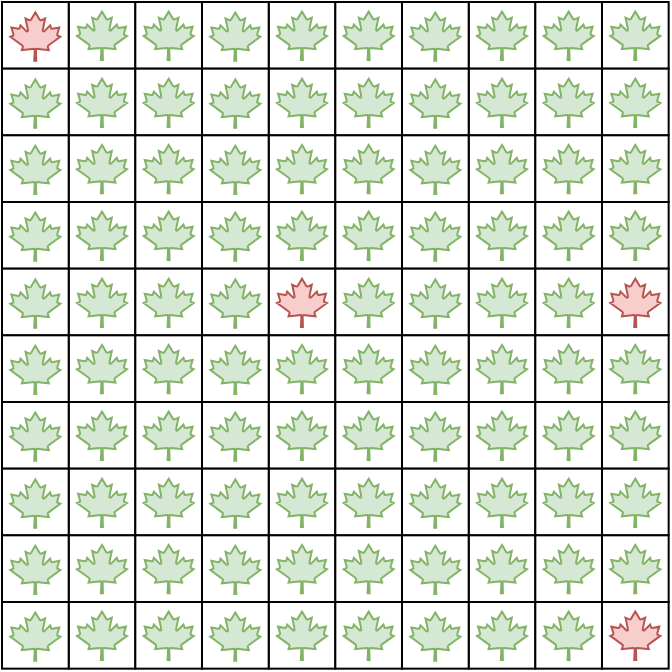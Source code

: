 <mxfile version="20.3.0" type="device"><diagram id="DVwVEZrvMw7yiLihRrlf" name="Page-1"><mxGraphModel dx="1038" dy="641" grid="1" gridSize="10" guides="1" tooltips="1" connect="1" arrows="1" fold="1" page="1" pageScale="1" pageWidth="827" pageHeight="1169" math="0" shadow="0"><root><mxCell id="0"/><mxCell id="1" parent="0"/><mxCell id="dSlPVsA8lZX2Q1ULua-c-100" value="" style="group" parent="1" vertex="1" connectable="0"><mxGeometry x="260" y="160" width="100" height="100" as="geometry"/></mxCell><mxCell id="dSlPVsA8lZX2Q1ULua-c-101" value="" style="whiteSpace=wrap;html=1;aspect=fixed;" parent="dSlPVsA8lZX2Q1ULua-c-100" vertex="1"><mxGeometry x="33.333" width="33.333" height="33.333" as="geometry"/></mxCell><mxCell id="dSlPVsA8lZX2Q1ULua-c-102" value="" style="whiteSpace=wrap;html=1;aspect=fixed;" parent="dSlPVsA8lZX2Q1ULua-c-100" vertex="1"><mxGeometry width="33.333" height="33.333" as="geometry"/></mxCell><mxCell id="dSlPVsA8lZX2Q1ULua-c-103" value="" style="whiteSpace=wrap;html=1;aspect=fixed;" parent="dSlPVsA8lZX2Q1ULua-c-100" vertex="1"><mxGeometry x="66.667" width="33.333" height="33.333" as="geometry"/></mxCell><mxCell id="dSlPVsA8lZX2Q1ULua-c-104" value="" style="whiteSpace=wrap;html=1;aspect=fixed;" parent="dSlPVsA8lZX2Q1ULua-c-100" vertex="1"><mxGeometry x="33.333" y="33.333" width="33.333" height="33.333" as="geometry"/></mxCell><mxCell id="dSlPVsA8lZX2Q1ULua-c-105" value="" style="whiteSpace=wrap;html=1;aspect=fixed;" parent="dSlPVsA8lZX2Q1ULua-c-100" vertex="1"><mxGeometry y="33.333" width="33.333" height="33.333" as="geometry"/></mxCell><mxCell id="dSlPVsA8lZX2Q1ULua-c-106" value="" style="whiteSpace=wrap;html=1;aspect=fixed;" parent="dSlPVsA8lZX2Q1ULua-c-100" vertex="1"><mxGeometry x="66.667" y="33.333" width="33.333" height="33.333" as="geometry"/></mxCell><mxCell id="dSlPVsA8lZX2Q1ULua-c-107" value="" style="whiteSpace=wrap;html=1;aspect=fixed;" parent="dSlPVsA8lZX2Q1ULua-c-100" vertex="1"><mxGeometry x="33.333" y="66.667" width="33.333" height="33.333" as="geometry"/></mxCell><mxCell id="dSlPVsA8lZX2Q1ULua-c-108" value="" style="whiteSpace=wrap;html=1;aspect=fixed;" parent="dSlPVsA8lZX2Q1ULua-c-100" vertex="1"><mxGeometry y="66.667" width="33.333" height="33.333" as="geometry"/></mxCell><mxCell id="dSlPVsA8lZX2Q1ULua-c-109" value="" style="whiteSpace=wrap;html=1;aspect=fixed;" parent="dSlPVsA8lZX2Q1ULua-c-100" vertex="1"><mxGeometry x="66.667" y="66.667" width="33.333" height="33.333" as="geometry"/></mxCell><mxCell id="dSlPVsA8lZX2Q1ULua-c-110" value="" style="shape=mxgraph.signs.nature.maple_leaf;html=1;pointerEvents=1;fillColor=#d5e8d4;strokeColor=#82b366;verticalLabelPosition=bottom;verticalAlign=top;align=center;sketch=0;" parent="dSlPVsA8lZX2Q1ULua-c-100" vertex="1"><mxGeometry x="70.833" y="38.333" width="25" height="24.167" as="geometry"/></mxCell><mxCell id="dSlPVsA8lZX2Q1ULua-c-111" value="" style="shape=mxgraph.signs.nature.maple_leaf;html=1;pointerEvents=1;fillColor=#d5e8d4;strokeColor=#82b366;verticalLabelPosition=bottom;verticalAlign=top;align=center;sketch=0;" parent="dSlPVsA8lZX2Q1ULua-c-100" vertex="1"><mxGeometry x="4.167" y="38.75" width="25" height="24.167" as="geometry"/></mxCell><mxCell id="dSlPVsA8lZX2Q1ULua-c-112" value="" style="shape=mxgraph.signs.nature.maple_leaf;html=1;pointerEvents=1;fillColor=#d5e8d4;strokeColor=#82b366;verticalLabelPosition=bottom;verticalAlign=top;align=center;sketch=0;" parent="dSlPVsA8lZX2Q1ULua-c-100" vertex="1"><mxGeometry x="37.5" y="38.333" width="25" height="24.167" as="geometry"/></mxCell><mxCell id="dSlPVsA8lZX2Q1ULua-c-113" value="" style="shape=mxgraph.signs.nature.maple_leaf;html=1;pointerEvents=1;fillColor=#d5e8d4;strokeColor=#82b366;verticalLabelPosition=bottom;verticalAlign=top;align=center;sketch=0;" parent="dSlPVsA8lZX2Q1ULua-c-100" vertex="1"><mxGeometry x="70.833" y="4.792" width="25" height="24.167" as="geometry"/></mxCell><mxCell id="dSlPVsA8lZX2Q1ULua-c-114" value="" style="shape=mxgraph.signs.nature.maple_leaf;html=1;pointerEvents=1;fillColor=#d5e8d4;strokeColor=#82b366;verticalLabelPosition=bottom;verticalAlign=top;align=center;sketch=0;" parent="dSlPVsA8lZX2Q1ULua-c-100" vertex="1"><mxGeometry x="4.167" y="5.208" width="25" height="24.167" as="geometry"/></mxCell><mxCell id="dSlPVsA8lZX2Q1ULua-c-115" value="" style="shape=mxgraph.signs.nature.maple_leaf;html=1;pointerEvents=1;fillColor=#d5e8d4;strokeColor=#82b366;verticalLabelPosition=bottom;verticalAlign=top;align=center;sketch=0;" parent="dSlPVsA8lZX2Q1ULua-c-100" vertex="1"><mxGeometry x="37.5" y="4.792" width="25" height="24.167" as="geometry"/></mxCell><mxCell id="dSlPVsA8lZX2Q1ULua-c-116" value="" style="shape=mxgraph.signs.nature.maple_leaf;html=1;pointerEvents=1;fillColor=#d5e8d4;strokeColor=#82b366;verticalLabelPosition=bottom;verticalAlign=top;align=center;sketch=0;" parent="dSlPVsA8lZX2Q1ULua-c-100" vertex="1"><mxGeometry x="70.833" y="71.458" width="25" height="24.167" as="geometry"/></mxCell><mxCell id="dSlPVsA8lZX2Q1ULua-c-117" value="" style="shape=mxgraph.signs.nature.maple_leaf;html=1;pointerEvents=1;fillColor=#d5e8d4;strokeColor=#82b366;verticalLabelPosition=bottom;verticalAlign=top;align=center;sketch=0;" parent="dSlPVsA8lZX2Q1ULua-c-100" vertex="1"><mxGeometry x="4.167" y="71.875" width="25" height="24.167" as="geometry"/></mxCell><mxCell id="dSlPVsA8lZX2Q1ULua-c-118" value="" style="shape=mxgraph.signs.nature.maple_leaf;html=1;pointerEvents=1;fillColor=#d5e8d4;strokeColor=#82b366;verticalLabelPosition=bottom;verticalAlign=top;align=center;sketch=0;" parent="dSlPVsA8lZX2Q1ULua-c-100" vertex="1"><mxGeometry x="37.5" y="71.458" width="25" height="24.167" as="geometry"/></mxCell><mxCell id="dSlPVsA8lZX2Q1ULua-c-120" value="" style="whiteSpace=wrap;html=1;aspect=fixed;" parent="1" vertex="1"><mxGeometry x="393.333" y="160" width="33.333" height="33.333" as="geometry"/></mxCell><mxCell id="dSlPVsA8lZX2Q1ULua-c-121" value="" style="whiteSpace=wrap;html=1;aspect=fixed;" parent="1" vertex="1"><mxGeometry x="360" y="160" width="33.333" height="33.333" as="geometry"/></mxCell><mxCell id="dSlPVsA8lZX2Q1ULua-c-122" value="" style="whiteSpace=wrap;html=1;aspect=fixed;" parent="1" vertex="1"><mxGeometry x="426.667" y="160" width="33.333" height="33.333" as="geometry"/></mxCell><mxCell id="dSlPVsA8lZX2Q1ULua-c-123" value="" style="whiteSpace=wrap;html=1;aspect=fixed;" parent="1" vertex="1"><mxGeometry x="393.333" y="193.333" width="33.333" height="33.333" as="geometry"/></mxCell><mxCell id="dSlPVsA8lZX2Q1ULua-c-124" value="" style="whiteSpace=wrap;html=1;aspect=fixed;" parent="1" vertex="1"><mxGeometry x="360" y="193.333" width="33.333" height="33.333" as="geometry"/></mxCell><mxCell id="dSlPVsA8lZX2Q1ULua-c-125" value="" style="whiteSpace=wrap;html=1;aspect=fixed;" parent="1" vertex="1"><mxGeometry x="426.667" y="193.333" width="33.333" height="33.333" as="geometry"/></mxCell><mxCell id="dSlPVsA8lZX2Q1ULua-c-126" value="" style="whiteSpace=wrap;html=1;aspect=fixed;" parent="1" vertex="1"><mxGeometry x="393.333" y="226.667" width="33.333" height="33.333" as="geometry"/></mxCell><mxCell id="dSlPVsA8lZX2Q1ULua-c-127" value="" style="whiteSpace=wrap;html=1;aspect=fixed;" parent="1" vertex="1"><mxGeometry x="360" y="226.667" width="33.333" height="33.333" as="geometry"/></mxCell><mxCell id="dSlPVsA8lZX2Q1ULua-c-128" value="" style="whiteSpace=wrap;html=1;aspect=fixed;" parent="1" vertex="1"><mxGeometry x="426.667" y="226.667" width="33.333" height="33.333" as="geometry"/></mxCell><mxCell id="dSlPVsA8lZX2Q1ULua-c-129" value="" style="shape=mxgraph.signs.nature.maple_leaf;html=1;pointerEvents=1;fillColor=#d5e8d4;strokeColor=#82b366;verticalLabelPosition=bottom;verticalAlign=top;align=center;sketch=0;" parent="1" vertex="1"><mxGeometry x="430.833" y="198.333" width="25" height="24.167" as="geometry"/></mxCell><mxCell id="dSlPVsA8lZX2Q1ULua-c-130" value="" style="shape=mxgraph.signs.nature.maple_leaf;html=1;pointerEvents=1;fillColor=#d5e8d4;strokeColor=#82b366;verticalLabelPosition=bottom;verticalAlign=top;align=center;sketch=0;" parent="1" vertex="1"><mxGeometry x="364.167" y="198.75" width="25" height="24.167" as="geometry"/></mxCell><mxCell id="dSlPVsA8lZX2Q1ULua-c-131" value="" style="shape=mxgraph.signs.nature.maple_leaf;html=1;pointerEvents=1;fillColor=#d5e8d4;strokeColor=#82b366;verticalLabelPosition=bottom;verticalAlign=top;align=center;sketch=0;" parent="1" vertex="1"><mxGeometry x="397.5" y="198.333" width="25" height="24.167" as="geometry"/></mxCell><mxCell id="dSlPVsA8lZX2Q1ULua-c-132" value="" style="shape=mxgraph.signs.nature.maple_leaf;html=1;pointerEvents=1;fillColor=#d5e8d4;strokeColor=#82b366;verticalLabelPosition=bottom;verticalAlign=top;align=center;sketch=0;" parent="1" vertex="1"><mxGeometry x="430.833" y="164.792" width="25" height="24.167" as="geometry"/></mxCell><mxCell id="dSlPVsA8lZX2Q1ULua-c-133" value="" style="shape=mxgraph.signs.nature.maple_leaf;html=1;pointerEvents=1;fillColor=#d5e8d4;strokeColor=#82b366;verticalLabelPosition=bottom;verticalAlign=top;align=center;sketch=0;" parent="1" vertex="1"><mxGeometry x="364.167" y="165.208" width="25" height="24.167" as="geometry"/></mxCell><mxCell id="dSlPVsA8lZX2Q1ULua-c-134" value="" style="shape=mxgraph.signs.nature.maple_leaf;html=1;pointerEvents=1;fillColor=#d5e8d4;strokeColor=#82b366;verticalLabelPosition=bottom;verticalAlign=top;align=center;sketch=0;" parent="1" vertex="1"><mxGeometry x="397.5" y="164.792" width="25" height="24.167" as="geometry"/></mxCell><mxCell id="dSlPVsA8lZX2Q1ULua-c-135" value="" style="shape=mxgraph.signs.nature.maple_leaf;html=1;pointerEvents=1;fillColor=#d5e8d4;strokeColor=#82b366;verticalLabelPosition=bottom;verticalAlign=top;align=center;sketch=0;" parent="1" vertex="1"><mxGeometry x="430.833" y="231.458" width="25" height="24.167" as="geometry"/></mxCell><mxCell id="dSlPVsA8lZX2Q1ULua-c-136" value="" style="shape=mxgraph.signs.nature.maple_leaf;html=1;pointerEvents=1;fillColor=#d5e8d4;strokeColor=#82b366;verticalLabelPosition=bottom;verticalAlign=top;align=center;sketch=0;" parent="1" vertex="1"><mxGeometry x="364.167" y="231.875" width="25" height="24.167" as="geometry"/></mxCell><mxCell id="dSlPVsA8lZX2Q1ULua-c-137" value="" style="shape=mxgraph.signs.nature.maple_leaf;html=1;pointerEvents=1;fillColor=#d5e8d4;strokeColor=#82b366;verticalLabelPosition=bottom;verticalAlign=top;align=center;sketch=0;" parent="1" vertex="1"><mxGeometry x="397.5" y="231.458" width="25" height="24.167" as="geometry"/></mxCell><mxCell id="dSlPVsA8lZX2Q1ULua-c-146" value="" style="group" parent="1" vertex="1" connectable="0"><mxGeometry x="459.997" y="160" width="33.333" height="100" as="geometry"/></mxCell><mxCell id="dSlPVsA8lZX2Q1ULua-c-140" value="" style="whiteSpace=wrap;html=1;aspect=fixed;" parent="dSlPVsA8lZX2Q1ULua-c-146" vertex="1"><mxGeometry width="33.333" height="33.333" as="geometry"/></mxCell><mxCell id="dSlPVsA8lZX2Q1ULua-c-141" value="" style="whiteSpace=wrap;html=1;aspect=fixed;" parent="dSlPVsA8lZX2Q1ULua-c-146" vertex="1"><mxGeometry y="33.333" width="33.333" height="33.333" as="geometry"/></mxCell><mxCell id="dSlPVsA8lZX2Q1ULua-c-142" value="" style="whiteSpace=wrap;html=1;aspect=fixed;" parent="dSlPVsA8lZX2Q1ULua-c-146" vertex="1"><mxGeometry y="66.667" width="33.333" height="33.333" as="geometry"/></mxCell><mxCell id="dSlPVsA8lZX2Q1ULua-c-143" value="" style="shape=mxgraph.signs.nature.maple_leaf;html=1;pointerEvents=1;fillColor=#d5e8d4;strokeColor=#82b366;verticalLabelPosition=bottom;verticalAlign=top;align=center;sketch=0;" parent="dSlPVsA8lZX2Q1ULua-c-146" vertex="1"><mxGeometry x="4.167" y="38.333" width="25" height="24.167" as="geometry"/></mxCell><mxCell id="dSlPVsA8lZX2Q1ULua-c-144" value="" style="shape=mxgraph.signs.nature.maple_leaf;html=1;pointerEvents=1;fillColor=#d5e8d4;strokeColor=#82b366;verticalLabelPosition=bottom;verticalAlign=top;align=center;sketch=0;" parent="dSlPVsA8lZX2Q1ULua-c-146" vertex="1"><mxGeometry x="4.167" y="4.792" width="25" height="24.167" as="geometry"/></mxCell><mxCell id="dSlPVsA8lZX2Q1ULua-c-145" value="" style="shape=mxgraph.signs.nature.maple_leaf;html=1;pointerEvents=1;fillColor=#d5e8d4;strokeColor=#82b366;verticalLabelPosition=bottom;verticalAlign=top;align=center;sketch=0;" parent="dSlPVsA8lZX2Q1ULua-c-146" vertex="1"><mxGeometry x="4.167" y="71.458" width="25" height="24.167" as="geometry"/></mxCell><mxCell id="dSlPVsA8lZX2Q1ULua-c-148" value="" style="group" parent="1" vertex="1" connectable="0"><mxGeometry x="160" y="260" width="100" height="100" as="geometry"/></mxCell><mxCell id="dSlPVsA8lZX2Q1ULua-c-149" value="" style="whiteSpace=wrap;html=1;aspect=fixed;" parent="dSlPVsA8lZX2Q1ULua-c-148" vertex="1"><mxGeometry x="33.333" width="33.333" height="33.333" as="geometry"/></mxCell><mxCell id="dSlPVsA8lZX2Q1ULua-c-150" value="" style="whiteSpace=wrap;html=1;aspect=fixed;" parent="dSlPVsA8lZX2Q1ULua-c-148" vertex="1"><mxGeometry width="33.333" height="33.333" as="geometry"/></mxCell><mxCell id="dSlPVsA8lZX2Q1ULua-c-151" value="" style="whiteSpace=wrap;html=1;aspect=fixed;" parent="dSlPVsA8lZX2Q1ULua-c-148" vertex="1"><mxGeometry x="66.667" width="33.333" height="33.333" as="geometry"/></mxCell><mxCell id="dSlPVsA8lZX2Q1ULua-c-152" value="" style="whiteSpace=wrap;html=1;aspect=fixed;" parent="dSlPVsA8lZX2Q1ULua-c-148" vertex="1"><mxGeometry x="33.333" y="33.333" width="33.333" height="33.333" as="geometry"/></mxCell><mxCell id="dSlPVsA8lZX2Q1ULua-c-153" value="" style="whiteSpace=wrap;html=1;aspect=fixed;" parent="dSlPVsA8lZX2Q1ULua-c-148" vertex="1"><mxGeometry y="33.333" width="33.333" height="33.333" as="geometry"/></mxCell><mxCell id="dSlPVsA8lZX2Q1ULua-c-154" value="" style="whiteSpace=wrap;html=1;aspect=fixed;" parent="dSlPVsA8lZX2Q1ULua-c-148" vertex="1"><mxGeometry x="66.667" y="33.333" width="33.333" height="33.333" as="geometry"/></mxCell><mxCell id="dSlPVsA8lZX2Q1ULua-c-155" value="" style="whiteSpace=wrap;html=1;aspect=fixed;" parent="dSlPVsA8lZX2Q1ULua-c-148" vertex="1"><mxGeometry x="33.333" y="66.667" width="33.333" height="33.333" as="geometry"/></mxCell><mxCell id="dSlPVsA8lZX2Q1ULua-c-156" value="" style="whiteSpace=wrap;html=1;aspect=fixed;" parent="dSlPVsA8lZX2Q1ULua-c-148" vertex="1"><mxGeometry y="66.667" width="33.333" height="33.333" as="geometry"/></mxCell><mxCell id="dSlPVsA8lZX2Q1ULua-c-157" value="" style="whiteSpace=wrap;html=1;aspect=fixed;" parent="dSlPVsA8lZX2Q1ULua-c-148" vertex="1"><mxGeometry x="66.667" y="66.667" width="33.333" height="33.333" as="geometry"/></mxCell><mxCell id="dSlPVsA8lZX2Q1ULua-c-158" value="" style="shape=mxgraph.signs.nature.maple_leaf;html=1;pointerEvents=1;fillColor=#d5e8d4;strokeColor=#82b366;verticalLabelPosition=bottom;verticalAlign=top;align=center;sketch=0;" parent="dSlPVsA8lZX2Q1ULua-c-148" vertex="1"><mxGeometry x="70.833" y="38.333" width="25" height="24.167" as="geometry"/></mxCell><mxCell id="dSlPVsA8lZX2Q1ULua-c-159" value="" style="shape=mxgraph.signs.nature.maple_leaf;html=1;pointerEvents=1;fillColor=#d5e8d4;strokeColor=#82b366;verticalLabelPosition=bottom;verticalAlign=top;align=center;sketch=0;" parent="dSlPVsA8lZX2Q1ULua-c-148" vertex="1"><mxGeometry x="4.167" y="38.75" width="25" height="24.167" as="geometry"/></mxCell><mxCell id="dSlPVsA8lZX2Q1ULua-c-160" value="" style="shape=mxgraph.signs.nature.maple_leaf;html=1;pointerEvents=1;fillColor=#d5e8d4;strokeColor=#82b366;verticalLabelPosition=bottom;verticalAlign=top;align=center;sketch=0;" parent="dSlPVsA8lZX2Q1ULua-c-148" vertex="1"><mxGeometry x="37.5" y="38.333" width="25" height="24.167" as="geometry"/></mxCell><mxCell id="dSlPVsA8lZX2Q1ULua-c-161" value="" style="shape=mxgraph.signs.nature.maple_leaf;html=1;pointerEvents=1;fillColor=#d5e8d4;strokeColor=#82b366;verticalLabelPosition=bottom;verticalAlign=top;align=center;sketch=0;" parent="dSlPVsA8lZX2Q1ULua-c-148" vertex="1"><mxGeometry x="70.833" y="4.792" width="25" height="24.167" as="geometry"/></mxCell><mxCell id="dSlPVsA8lZX2Q1ULua-c-162" value="" style="shape=mxgraph.signs.nature.maple_leaf;html=1;pointerEvents=1;fillColor=#d5e8d4;strokeColor=#82b366;verticalLabelPosition=bottom;verticalAlign=top;align=center;sketch=0;" parent="dSlPVsA8lZX2Q1ULua-c-148" vertex="1"><mxGeometry x="4.167" y="5.208" width="25" height="24.167" as="geometry"/></mxCell><mxCell id="dSlPVsA8lZX2Q1ULua-c-163" value="" style="shape=mxgraph.signs.nature.maple_leaf;html=1;pointerEvents=1;fillColor=#d5e8d4;strokeColor=#82b366;verticalLabelPosition=bottom;verticalAlign=top;align=center;sketch=0;" parent="dSlPVsA8lZX2Q1ULua-c-148" vertex="1"><mxGeometry x="37.5" y="4.792" width="25" height="24.167" as="geometry"/></mxCell><mxCell id="dSlPVsA8lZX2Q1ULua-c-164" value="" style="shape=mxgraph.signs.nature.maple_leaf;html=1;pointerEvents=1;fillColor=#d5e8d4;strokeColor=#82b366;verticalLabelPosition=bottom;verticalAlign=top;align=center;sketch=0;" parent="dSlPVsA8lZX2Q1ULua-c-148" vertex="1"><mxGeometry x="70.833" y="71.458" width="25" height="24.167" as="geometry"/></mxCell><mxCell id="dSlPVsA8lZX2Q1ULua-c-165" value="" style="shape=mxgraph.signs.nature.maple_leaf;html=1;pointerEvents=1;fillColor=#d5e8d4;strokeColor=#82b366;verticalLabelPosition=bottom;verticalAlign=top;align=center;sketch=0;" parent="dSlPVsA8lZX2Q1ULua-c-148" vertex="1"><mxGeometry x="4.167" y="71.875" width="25" height="24.167" as="geometry"/></mxCell><mxCell id="dSlPVsA8lZX2Q1ULua-c-166" value="" style="shape=mxgraph.signs.nature.maple_leaf;html=1;pointerEvents=1;fillColor=#d5e8d4;strokeColor=#82b366;verticalLabelPosition=bottom;verticalAlign=top;align=center;sketch=0;" parent="dSlPVsA8lZX2Q1ULua-c-148" vertex="1"><mxGeometry x="37.5" y="71.458" width="25" height="24.167" as="geometry"/></mxCell><mxCell id="dSlPVsA8lZX2Q1ULua-c-167" value="" style="group" parent="1" vertex="1" connectable="0"><mxGeometry x="260" y="260" width="100" height="100" as="geometry"/></mxCell><mxCell id="dSlPVsA8lZX2Q1ULua-c-168" value="" style="whiteSpace=wrap;html=1;aspect=fixed;" parent="dSlPVsA8lZX2Q1ULua-c-167" vertex="1"><mxGeometry x="33.333" width="33.333" height="33.333" as="geometry"/></mxCell><mxCell id="dSlPVsA8lZX2Q1ULua-c-169" value="" style="whiteSpace=wrap;html=1;aspect=fixed;" parent="dSlPVsA8lZX2Q1ULua-c-167" vertex="1"><mxGeometry width="33.333" height="33.333" as="geometry"/></mxCell><mxCell id="dSlPVsA8lZX2Q1ULua-c-170" value="" style="whiteSpace=wrap;html=1;aspect=fixed;" parent="dSlPVsA8lZX2Q1ULua-c-167" vertex="1"><mxGeometry x="66.667" width="33.333" height="33.333" as="geometry"/></mxCell><mxCell id="dSlPVsA8lZX2Q1ULua-c-171" value="" style="whiteSpace=wrap;html=1;aspect=fixed;" parent="dSlPVsA8lZX2Q1ULua-c-167" vertex="1"><mxGeometry x="33.333" y="33.333" width="33.333" height="33.333" as="geometry"/></mxCell><mxCell id="dSlPVsA8lZX2Q1ULua-c-172" value="" style="whiteSpace=wrap;html=1;aspect=fixed;" parent="dSlPVsA8lZX2Q1ULua-c-167" vertex="1"><mxGeometry y="33.333" width="33.333" height="33.333" as="geometry"/></mxCell><mxCell id="dSlPVsA8lZX2Q1ULua-c-173" value="" style="whiteSpace=wrap;html=1;aspect=fixed;" parent="dSlPVsA8lZX2Q1ULua-c-167" vertex="1"><mxGeometry x="66.667" y="33.333" width="33.333" height="33.333" as="geometry"/></mxCell><mxCell id="dSlPVsA8lZX2Q1ULua-c-174" value="" style="whiteSpace=wrap;html=1;aspect=fixed;" parent="dSlPVsA8lZX2Q1ULua-c-167" vertex="1"><mxGeometry x="33.333" y="66.667" width="33.333" height="33.333" as="geometry"/></mxCell><mxCell id="dSlPVsA8lZX2Q1ULua-c-175" value="" style="whiteSpace=wrap;html=1;aspect=fixed;" parent="dSlPVsA8lZX2Q1ULua-c-167" vertex="1"><mxGeometry y="66.667" width="33.333" height="33.333" as="geometry"/></mxCell><mxCell id="dSlPVsA8lZX2Q1ULua-c-176" value="" style="whiteSpace=wrap;html=1;aspect=fixed;" parent="dSlPVsA8lZX2Q1ULua-c-167" vertex="1"><mxGeometry x="66.667" y="66.667" width="33.333" height="33.333" as="geometry"/></mxCell><mxCell id="dSlPVsA8lZX2Q1ULua-c-177" value="" style="shape=mxgraph.signs.nature.maple_leaf;html=1;pointerEvents=1;fillColor=#d5e8d4;strokeColor=#82b366;verticalLabelPosition=bottom;verticalAlign=top;align=center;sketch=0;" parent="dSlPVsA8lZX2Q1ULua-c-167" vertex="1"><mxGeometry x="70.833" y="38.333" width="25" height="24.167" as="geometry"/></mxCell><mxCell id="dSlPVsA8lZX2Q1ULua-c-178" value="" style="shape=mxgraph.signs.nature.maple_leaf;html=1;pointerEvents=1;fillColor=#d5e8d4;strokeColor=#82b366;verticalLabelPosition=bottom;verticalAlign=top;align=center;sketch=0;" parent="dSlPVsA8lZX2Q1ULua-c-167" vertex="1"><mxGeometry x="4.167" y="38.75" width="25" height="24.167" as="geometry"/></mxCell><mxCell id="dSlPVsA8lZX2Q1ULua-c-179" value="" style="shape=mxgraph.signs.nature.maple_leaf;html=1;pointerEvents=1;fillColor=#f8cecc;strokeColor=#b85450;verticalLabelPosition=bottom;verticalAlign=top;align=center;sketch=0;" parent="dSlPVsA8lZX2Q1ULua-c-167" vertex="1"><mxGeometry x="37.5" y="38.333" width="25" height="24.167" as="geometry"/></mxCell><mxCell id="dSlPVsA8lZX2Q1ULua-c-180" value="" style="shape=mxgraph.signs.nature.maple_leaf;html=1;pointerEvents=1;fillColor=#d5e8d4;strokeColor=#82b366;verticalLabelPosition=bottom;verticalAlign=top;align=center;sketch=0;" parent="dSlPVsA8lZX2Q1ULua-c-167" vertex="1"><mxGeometry x="70.833" y="4.792" width="25" height="24.167" as="geometry"/></mxCell><mxCell id="dSlPVsA8lZX2Q1ULua-c-181" value="" style="shape=mxgraph.signs.nature.maple_leaf;html=1;pointerEvents=1;fillColor=#d5e8d4;strokeColor=#82b366;verticalLabelPosition=bottom;verticalAlign=top;align=center;sketch=0;" parent="dSlPVsA8lZX2Q1ULua-c-167" vertex="1"><mxGeometry x="4.167" y="5.208" width="25" height="24.167" as="geometry"/></mxCell><mxCell id="dSlPVsA8lZX2Q1ULua-c-182" value="" style="shape=mxgraph.signs.nature.maple_leaf;html=1;pointerEvents=1;fillColor=#d5e8d4;strokeColor=#82b366;verticalLabelPosition=bottom;verticalAlign=top;align=center;sketch=0;" parent="dSlPVsA8lZX2Q1ULua-c-167" vertex="1"><mxGeometry x="37.5" y="4.792" width="25" height="24.167" as="geometry"/></mxCell><mxCell id="dSlPVsA8lZX2Q1ULua-c-183" value="" style="shape=mxgraph.signs.nature.maple_leaf;html=1;pointerEvents=1;fillColor=#d5e8d4;strokeColor=#82b366;verticalLabelPosition=bottom;verticalAlign=top;align=center;sketch=0;" parent="dSlPVsA8lZX2Q1ULua-c-167" vertex="1"><mxGeometry x="70.833" y="71.458" width="25" height="24.167" as="geometry"/></mxCell><mxCell id="dSlPVsA8lZX2Q1ULua-c-184" value="" style="shape=mxgraph.signs.nature.maple_leaf;html=1;pointerEvents=1;fillColor=#d5e8d4;strokeColor=#82b366;verticalLabelPosition=bottom;verticalAlign=top;align=center;sketch=0;" parent="dSlPVsA8lZX2Q1ULua-c-167" vertex="1"><mxGeometry x="4.167" y="71.875" width="25" height="24.167" as="geometry"/></mxCell><mxCell id="dSlPVsA8lZX2Q1ULua-c-185" value="" style="shape=mxgraph.signs.nature.maple_leaf;html=1;pointerEvents=1;fillColor=#d5e8d4;strokeColor=#82b366;verticalLabelPosition=bottom;verticalAlign=top;align=center;sketch=0;" parent="dSlPVsA8lZX2Q1ULua-c-167" vertex="1"><mxGeometry x="37.5" y="71.458" width="25" height="24.167" as="geometry"/></mxCell><mxCell id="dSlPVsA8lZX2Q1ULua-c-186" value="" style="whiteSpace=wrap;html=1;aspect=fixed;" parent="1" vertex="1"><mxGeometry x="393.333" y="260" width="33.333" height="33.333" as="geometry"/></mxCell><mxCell id="dSlPVsA8lZX2Q1ULua-c-187" value="" style="whiteSpace=wrap;html=1;aspect=fixed;" parent="1" vertex="1"><mxGeometry x="360" y="260" width="33.333" height="33.333" as="geometry"/></mxCell><mxCell id="dSlPVsA8lZX2Q1ULua-c-188" value="" style="whiteSpace=wrap;html=1;aspect=fixed;" parent="1" vertex="1"><mxGeometry x="426.667" y="260" width="33.333" height="33.333" as="geometry"/></mxCell><mxCell id="dSlPVsA8lZX2Q1ULua-c-189" value="" style="whiteSpace=wrap;html=1;aspect=fixed;" parent="1" vertex="1"><mxGeometry x="393.333" y="293.333" width="33.333" height="33.333" as="geometry"/></mxCell><mxCell id="dSlPVsA8lZX2Q1ULua-c-190" value="" style="whiteSpace=wrap;html=1;aspect=fixed;" parent="1" vertex="1"><mxGeometry x="360" y="293.333" width="33.333" height="33.333" as="geometry"/></mxCell><mxCell id="dSlPVsA8lZX2Q1ULua-c-191" value="" style="whiteSpace=wrap;html=1;aspect=fixed;" parent="1" vertex="1"><mxGeometry x="426.667" y="293.333" width="33.333" height="33.333" as="geometry"/></mxCell><mxCell id="dSlPVsA8lZX2Q1ULua-c-192" value="" style="whiteSpace=wrap;html=1;aspect=fixed;" parent="1" vertex="1"><mxGeometry x="393.333" y="326.667" width="33.333" height="33.333" as="geometry"/></mxCell><mxCell id="dSlPVsA8lZX2Q1ULua-c-193" value="" style="whiteSpace=wrap;html=1;aspect=fixed;" parent="1" vertex="1"><mxGeometry x="360" y="326.667" width="33.333" height="33.333" as="geometry"/></mxCell><mxCell id="dSlPVsA8lZX2Q1ULua-c-194" value="" style="whiteSpace=wrap;html=1;aspect=fixed;" parent="1" vertex="1"><mxGeometry x="426.667" y="326.667" width="33.333" height="33.333" as="geometry"/></mxCell><mxCell id="dSlPVsA8lZX2Q1ULua-c-195" value="" style="shape=mxgraph.signs.nature.maple_leaf;html=1;pointerEvents=1;fillColor=#d5e8d4;strokeColor=#82b366;verticalLabelPosition=bottom;verticalAlign=top;align=center;sketch=0;" parent="1" vertex="1"><mxGeometry x="430.833" y="298.333" width="25" height="24.167" as="geometry"/></mxCell><mxCell id="dSlPVsA8lZX2Q1ULua-c-196" value="" style="shape=mxgraph.signs.nature.maple_leaf;html=1;pointerEvents=1;fillColor=#d5e8d4;strokeColor=#82b366;verticalLabelPosition=bottom;verticalAlign=top;align=center;sketch=0;" parent="1" vertex="1"><mxGeometry x="364.167" y="298.75" width="25" height="24.167" as="geometry"/></mxCell><mxCell id="dSlPVsA8lZX2Q1ULua-c-197" value="" style="shape=mxgraph.signs.nature.maple_leaf;html=1;pointerEvents=1;fillColor=#d5e8d4;strokeColor=#82b366;verticalLabelPosition=bottom;verticalAlign=top;align=center;sketch=0;" parent="1" vertex="1"><mxGeometry x="397.5" y="298.333" width="25" height="24.167" as="geometry"/></mxCell><mxCell id="dSlPVsA8lZX2Q1ULua-c-198" value="" style="shape=mxgraph.signs.nature.maple_leaf;html=1;pointerEvents=1;fillColor=#d5e8d4;strokeColor=#82b366;verticalLabelPosition=bottom;verticalAlign=top;align=center;sketch=0;" parent="1" vertex="1"><mxGeometry x="430.833" y="264.792" width="25" height="24.167" as="geometry"/></mxCell><mxCell id="dSlPVsA8lZX2Q1ULua-c-199" value="" style="shape=mxgraph.signs.nature.maple_leaf;html=1;pointerEvents=1;fillColor=#d5e8d4;strokeColor=#82b366;verticalLabelPosition=bottom;verticalAlign=top;align=center;sketch=0;" parent="1" vertex="1"><mxGeometry x="364.167" y="265.208" width="25" height="24.167" as="geometry"/></mxCell><mxCell id="dSlPVsA8lZX2Q1ULua-c-200" value="" style="shape=mxgraph.signs.nature.maple_leaf;html=1;pointerEvents=1;fillColor=#d5e8d4;strokeColor=#82b366;verticalLabelPosition=bottom;verticalAlign=top;align=center;sketch=0;" parent="1" vertex="1"><mxGeometry x="397.5" y="264.792" width="25" height="24.167" as="geometry"/></mxCell><mxCell id="dSlPVsA8lZX2Q1ULua-c-201" value="" style="shape=mxgraph.signs.nature.maple_leaf;html=1;pointerEvents=1;fillColor=#d5e8d4;strokeColor=#82b366;verticalLabelPosition=bottom;verticalAlign=top;align=center;sketch=0;" parent="1" vertex="1"><mxGeometry x="430.833" y="331.458" width="25" height="24.167" as="geometry"/></mxCell><mxCell id="dSlPVsA8lZX2Q1ULua-c-202" value="" style="shape=mxgraph.signs.nature.maple_leaf;html=1;pointerEvents=1;fillColor=#d5e8d4;strokeColor=#82b366;verticalLabelPosition=bottom;verticalAlign=top;align=center;sketch=0;" parent="1" vertex="1"><mxGeometry x="364.167" y="331.875" width="25" height="24.167" as="geometry"/></mxCell><mxCell id="dSlPVsA8lZX2Q1ULua-c-203" value="" style="shape=mxgraph.signs.nature.maple_leaf;html=1;pointerEvents=1;fillColor=#d5e8d4;strokeColor=#82b366;verticalLabelPosition=bottom;verticalAlign=top;align=center;sketch=0;" parent="1" vertex="1"><mxGeometry x="397.5" y="331.458" width="25" height="24.167" as="geometry"/></mxCell><mxCell id="dSlPVsA8lZX2Q1ULua-c-204" value="" style="group" parent="1" vertex="1" connectable="0"><mxGeometry x="459.997" y="260" width="33.333" height="100" as="geometry"/></mxCell><mxCell id="dSlPVsA8lZX2Q1ULua-c-205" value="" style="whiteSpace=wrap;html=1;aspect=fixed;" parent="dSlPVsA8lZX2Q1ULua-c-204" vertex="1"><mxGeometry width="33.333" height="33.333" as="geometry"/></mxCell><mxCell id="dSlPVsA8lZX2Q1ULua-c-206" value="" style="whiteSpace=wrap;html=1;aspect=fixed;" parent="dSlPVsA8lZX2Q1ULua-c-204" vertex="1"><mxGeometry y="33.333" width="33.333" height="33.333" as="geometry"/></mxCell><mxCell id="dSlPVsA8lZX2Q1ULua-c-207" value="" style="whiteSpace=wrap;html=1;aspect=fixed;" parent="dSlPVsA8lZX2Q1ULua-c-204" vertex="1"><mxGeometry y="66.667" width="33.333" height="33.333" as="geometry"/></mxCell><mxCell id="dSlPVsA8lZX2Q1ULua-c-208" value="" style="shape=mxgraph.signs.nature.maple_leaf;html=1;pointerEvents=1;fillColor=#f8cecc;strokeColor=#b85450;verticalLabelPosition=bottom;verticalAlign=top;align=center;sketch=0;" parent="dSlPVsA8lZX2Q1ULua-c-204" vertex="1"><mxGeometry x="4.167" y="38.333" width="25" height="24.167" as="geometry"/></mxCell><mxCell id="dSlPVsA8lZX2Q1ULua-c-209" value="" style="shape=mxgraph.signs.nature.maple_leaf;html=1;pointerEvents=1;fillColor=#d5e8d4;strokeColor=#82b366;verticalLabelPosition=bottom;verticalAlign=top;align=center;sketch=0;" parent="dSlPVsA8lZX2Q1ULua-c-204" vertex="1"><mxGeometry x="4.167" y="4.792" width="25" height="24.167" as="geometry"/></mxCell><mxCell id="dSlPVsA8lZX2Q1ULua-c-210" value="" style="shape=mxgraph.signs.nature.maple_leaf;html=1;pointerEvents=1;fillColor=#d5e8d4;strokeColor=#82b366;verticalLabelPosition=bottom;verticalAlign=top;align=center;sketch=0;" parent="dSlPVsA8lZX2Q1ULua-c-204" vertex="1"><mxGeometry x="4.167" y="71.458" width="25" height="24.167" as="geometry"/></mxCell><mxCell id="dSlPVsA8lZX2Q1ULua-c-211" value="" style="group" parent="1" vertex="1" connectable="0"><mxGeometry x="160" y="360" width="100" height="100" as="geometry"/></mxCell><mxCell id="dSlPVsA8lZX2Q1ULua-c-212" value="" style="whiteSpace=wrap;html=1;aspect=fixed;" parent="dSlPVsA8lZX2Q1ULua-c-211" vertex="1"><mxGeometry x="33.333" width="33.333" height="33.333" as="geometry"/></mxCell><mxCell id="dSlPVsA8lZX2Q1ULua-c-213" value="" style="whiteSpace=wrap;html=1;aspect=fixed;" parent="dSlPVsA8lZX2Q1ULua-c-211" vertex="1"><mxGeometry width="33.333" height="33.333" as="geometry"/></mxCell><mxCell id="dSlPVsA8lZX2Q1ULua-c-214" value="" style="whiteSpace=wrap;html=1;aspect=fixed;" parent="dSlPVsA8lZX2Q1ULua-c-211" vertex="1"><mxGeometry x="66.667" width="33.333" height="33.333" as="geometry"/></mxCell><mxCell id="dSlPVsA8lZX2Q1ULua-c-215" value="" style="whiteSpace=wrap;html=1;aspect=fixed;" parent="dSlPVsA8lZX2Q1ULua-c-211" vertex="1"><mxGeometry x="33.333" y="33.333" width="33.333" height="33.333" as="geometry"/></mxCell><mxCell id="dSlPVsA8lZX2Q1ULua-c-216" value="" style="whiteSpace=wrap;html=1;aspect=fixed;" parent="dSlPVsA8lZX2Q1ULua-c-211" vertex="1"><mxGeometry y="33.333" width="33.333" height="33.333" as="geometry"/></mxCell><mxCell id="dSlPVsA8lZX2Q1ULua-c-217" value="" style="whiteSpace=wrap;html=1;aspect=fixed;" parent="dSlPVsA8lZX2Q1ULua-c-211" vertex="1"><mxGeometry x="66.667" y="33.333" width="33.333" height="33.333" as="geometry"/></mxCell><mxCell id="dSlPVsA8lZX2Q1ULua-c-218" value="" style="whiteSpace=wrap;html=1;aspect=fixed;" parent="dSlPVsA8lZX2Q1ULua-c-211" vertex="1"><mxGeometry x="33.333" y="66.667" width="33.333" height="33.333" as="geometry"/></mxCell><mxCell id="dSlPVsA8lZX2Q1ULua-c-219" value="" style="whiteSpace=wrap;html=1;aspect=fixed;" parent="dSlPVsA8lZX2Q1ULua-c-211" vertex="1"><mxGeometry y="66.667" width="33.333" height="33.333" as="geometry"/></mxCell><mxCell id="dSlPVsA8lZX2Q1ULua-c-220" value="" style="whiteSpace=wrap;html=1;aspect=fixed;" parent="dSlPVsA8lZX2Q1ULua-c-211" vertex="1"><mxGeometry x="66.667" y="66.667" width="33.333" height="33.333" as="geometry"/></mxCell><mxCell id="dSlPVsA8lZX2Q1ULua-c-221" value="" style="shape=mxgraph.signs.nature.maple_leaf;html=1;pointerEvents=1;fillColor=#d5e8d4;strokeColor=#82b366;verticalLabelPosition=bottom;verticalAlign=top;align=center;sketch=0;" parent="dSlPVsA8lZX2Q1ULua-c-211" vertex="1"><mxGeometry x="70.833" y="38.333" width="25" height="24.167" as="geometry"/></mxCell><mxCell id="dSlPVsA8lZX2Q1ULua-c-222" value="" style="shape=mxgraph.signs.nature.maple_leaf;html=1;pointerEvents=1;fillColor=#d5e8d4;strokeColor=#82b366;verticalLabelPosition=bottom;verticalAlign=top;align=center;sketch=0;" parent="dSlPVsA8lZX2Q1ULua-c-211" vertex="1"><mxGeometry x="4.167" y="38.75" width="25" height="24.167" as="geometry"/></mxCell><mxCell id="dSlPVsA8lZX2Q1ULua-c-223" value="" style="shape=mxgraph.signs.nature.maple_leaf;html=1;pointerEvents=1;fillColor=#d5e8d4;strokeColor=#82b366;verticalLabelPosition=bottom;verticalAlign=top;align=center;sketch=0;" parent="dSlPVsA8lZX2Q1ULua-c-211" vertex="1"><mxGeometry x="37.5" y="38.333" width="25" height="24.167" as="geometry"/></mxCell><mxCell id="dSlPVsA8lZX2Q1ULua-c-224" value="" style="shape=mxgraph.signs.nature.maple_leaf;html=1;pointerEvents=1;fillColor=#d5e8d4;strokeColor=#82b366;verticalLabelPosition=bottom;verticalAlign=top;align=center;sketch=0;" parent="dSlPVsA8lZX2Q1ULua-c-211" vertex="1"><mxGeometry x="70.833" y="4.792" width="25" height="24.167" as="geometry"/></mxCell><mxCell id="dSlPVsA8lZX2Q1ULua-c-225" value="" style="shape=mxgraph.signs.nature.maple_leaf;html=1;pointerEvents=1;fillColor=#d5e8d4;strokeColor=#82b366;verticalLabelPosition=bottom;verticalAlign=top;align=center;sketch=0;" parent="dSlPVsA8lZX2Q1ULua-c-211" vertex="1"><mxGeometry x="4.167" y="5.208" width="25" height="24.167" as="geometry"/></mxCell><mxCell id="dSlPVsA8lZX2Q1ULua-c-226" value="" style="shape=mxgraph.signs.nature.maple_leaf;html=1;pointerEvents=1;fillColor=#d5e8d4;strokeColor=#82b366;verticalLabelPosition=bottom;verticalAlign=top;align=center;sketch=0;" parent="dSlPVsA8lZX2Q1ULua-c-211" vertex="1"><mxGeometry x="37.5" y="4.792" width="25" height="24.167" as="geometry"/></mxCell><mxCell id="dSlPVsA8lZX2Q1ULua-c-227" value="" style="shape=mxgraph.signs.nature.maple_leaf;html=1;pointerEvents=1;fillColor=#d5e8d4;strokeColor=#82b366;verticalLabelPosition=bottom;verticalAlign=top;align=center;sketch=0;" parent="dSlPVsA8lZX2Q1ULua-c-211" vertex="1"><mxGeometry x="70.833" y="71.458" width="25" height="24.167" as="geometry"/></mxCell><mxCell id="dSlPVsA8lZX2Q1ULua-c-228" value="" style="shape=mxgraph.signs.nature.maple_leaf;html=1;pointerEvents=1;fillColor=#d5e8d4;strokeColor=#82b366;verticalLabelPosition=bottom;verticalAlign=top;align=center;sketch=0;" parent="dSlPVsA8lZX2Q1ULua-c-211" vertex="1"><mxGeometry x="4.167" y="71.875" width="25" height="24.167" as="geometry"/></mxCell><mxCell id="dSlPVsA8lZX2Q1ULua-c-229" value="" style="shape=mxgraph.signs.nature.maple_leaf;html=1;pointerEvents=1;fillColor=#d5e8d4;strokeColor=#82b366;verticalLabelPosition=bottom;verticalAlign=top;align=center;sketch=0;" parent="dSlPVsA8lZX2Q1ULua-c-211" vertex="1"><mxGeometry x="37.5" y="71.458" width="25" height="24.167" as="geometry"/></mxCell><mxCell id="dSlPVsA8lZX2Q1ULua-c-230" value="" style="group" parent="1" vertex="1" connectable="0"><mxGeometry x="260" y="360" width="100" height="100" as="geometry"/></mxCell><mxCell id="dSlPVsA8lZX2Q1ULua-c-231" value="" style="whiteSpace=wrap;html=1;aspect=fixed;" parent="dSlPVsA8lZX2Q1ULua-c-230" vertex="1"><mxGeometry x="33.333" width="33.333" height="33.333" as="geometry"/></mxCell><mxCell id="dSlPVsA8lZX2Q1ULua-c-232" value="" style="whiteSpace=wrap;html=1;aspect=fixed;" parent="dSlPVsA8lZX2Q1ULua-c-230" vertex="1"><mxGeometry width="33.333" height="33.333" as="geometry"/></mxCell><mxCell id="dSlPVsA8lZX2Q1ULua-c-233" value="" style="whiteSpace=wrap;html=1;aspect=fixed;" parent="dSlPVsA8lZX2Q1ULua-c-230" vertex="1"><mxGeometry x="66.667" width="33.333" height="33.333" as="geometry"/></mxCell><mxCell id="dSlPVsA8lZX2Q1ULua-c-234" value="" style="whiteSpace=wrap;html=1;aspect=fixed;" parent="dSlPVsA8lZX2Q1ULua-c-230" vertex="1"><mxGeometry x="33.333" y="33.333" width="33.333" height="33.333" as="geometry"/></mxCell><mxCell id="dSlPVsA8lZX2Q1ULua-c-235" value="" style="whiteSpace=wrap;html=1;aspect=fixed;" parent="dSlPVsA8lZX2Q1ULua-c-230" vertex="1"><mxGeometry y="33.333" width="33.333" height="33.333" as="geometry"/></mxCell><mxCell id="dSlPVsA8lZX2Q1ULua-c-236" value="" style="whiteSpace=wrap;html=1;aspect=fixed;" parent="dSlPVsA8lZX2Q1ULua-c-230" vertex="1"><mxGeometry x="66.667" y="33.333" width="33.333" height="33.333" as="geometry"/></mxCell><mxCell id="dSlPVsA8lZX2Q1ULua-c-237" value="" style="whiteSpace=wrap;html=1;aspect=fixed;" parent="dSlPVsA8lZX2Q1ULua-c-230" vertex="1"><mxGeometry x="33.333" y="66.667" width="33.333" height="33.333" as="geometry"/></mxCell><mxCell id="dSlPVsA8lZX2Q1ULua-c-238" value="" style="whiteSpace=wrap;html=1;aspect=fixed;" parent="dSlPVsA8lZX2Q1ULua-c-230" vertex="1"><mxGeometry y="66.667" width="33.333" height="33.333" as="geometry"/></mxCell><mxCell id="dSlPVsA8lZX2Q1ULua-c-239" value="" style="whiteSpace=wrap;html=1;aspect=fixed;" parent="dSlPVsA8lZX2Q1ULua-c-230" vertex="1"><mxGeometry x="66.667" y="66.667" width="33.333" height="33.333" as="geometry"/></mxCell><mxCell id="dSlPVsA8lZX2Q1ULua-c-240" value="" style="shape=mxgraph.signs.nature.maple_leaf;html=1;pointerEvents=1;fillColor=#d5e8d4;strokeColor=#82b366;verticalLabelPosition=bottom;verticalAlign=top;align=center;sketch=0;" parent="dSlPVsA8lZX2Q1ULua-c-230" vertex="1"><mxGeometry x="70.833" y="38.333" width="25" height="24.167" as="geometry"/></mxCell><mxCell id="dSlPVsA8lZX2Q1ULua-c-241" value="" style="shape=mxgraph.signs.nature.maple_leaf;html=1;pointerEvents=1;fillColor=#d5e8d4;strokeColor=#82b366;verticalLabelPosition=bottom;verticalAlign=top;align=center;sketch=0;" parent="dSlPVsA8lZX2Q1ULua-c-230" vertex="1"><mxGeometry x="4.167" y="38.75" width="25" height="24.167" as="geometry"/></mxCell><mxCell id="dSlPVsA8lZX2Q1ULua-c-242" value="" style="shape=mxgraph.signs.nature.maple_leaf;html=1;pointerEvents=1;fillColor=#d5e8d4;strokeColor=#82b366;verticalLabelPosition=bottom;verticalAlign=top;align=center;sketch=0;" parent="dSlPVsA8lZX2Q1ULua-c-230" vertex="1"><mxGeometry x="37.5" y="38.333" width="25" height="24.167" as="geometry"/></mxCell><mxCell id="dSlPVsA8lZX2Q1ULua-c-243" value="" style="shape=mxgraph.signs.nature.maple_leaf;html=1;pointerEvents=1;fillColor=#d5e8d4;strokeColor=#82b366;verticalLabelPosition=bottom;verticalAlign=top;align=center;sketch=0;" parent="dSlPVsA8lZX2Q1ULua-c-230" vertex="1"><mxGeometry x="70.833" y="4.792" width="25" height="24.167" as="geometry"/></mxCell><mxCell id="dSlPVsA8lZX2Q1ULua-c-244" value="" style="shape=mxgraph.signs.nature.maple_leaf;html=1;pointerEvents=1;fillColor=#d5e8d4;strokeColor=#82b366;verticalLabelPosition=bottom;verticalAlign=top;align=center;sketch=0;" parent="dSlPVsA8lZX2Q1ULua-c-230" vertex="1"><mxGeometry x="4.167" y="5.208" width="25" height="24.167" as="geometry"/></mxCell><mxCell id="dSlPVsA8lZX2Q1ULua-c-245" value="" style="shape=mxgraph.signs.nature.maple_leaf;html=1;pointerEvents=1;fillColor=#d5e8d4;strokeColor=#82b366;verticalLabelPosition=bottom;verticalAlign=top;align=center;sketch=0;" parent="dSlPVsA8lZX2Q1ULua-c-230" vertex="1"><mxGeometry x="37.5" y="4.792" width="25" height="24.167" as="geometry"/></mxCell><mxCell id="dSlPVsA8lZX2Q1ULua-c-246" value="" style="shape=mxgraph.signs.nature.maple_leaf;html=1;pointerEvents=1;fillColor=#d5e8d4;strokeColor=#82b366;verticalLabelPosition=bottom;verticalAlign=top;align=center;sketch=0;" parent="dSlPVsA8lZX2Q1ULua-c-230" vertex="1"><mxGeometry x="70.833" y="71.458" width="25" height="24.167" as="geometry"/></mxCell><mxCell id="dSlPVsA8lZX2Q1ULua-c-247" value="" style="shape=mxgraph.signs.nature.maple_leaf;html=1;pointerEvents=1;fillColor=#d5e8d4;strokeColor=#82b366;verticalLabelPosition=bottom;verticalAlign=top;align=center;sketch=0;" parent="dSlPVsA8lZX2Q1ULua-c-230" vertex="1"><mxGeometry x="4.167" y="71.875" width="25" height="24.167" as="geometry"/></mxCell><mxCell id="dSlPVsA8lZX2Q1ULua-c-248" value="" style="shape=mxgraph.signs.nature.maple_leaf;html=1;pointerEvents=1;fillColor=#d5e8d4;strokeColor=#82b366;verticalLabelPosition=bottom;verticalAlign=top;align=center;sketch=0;" parent="dSlPVsA8lZX2Q1ULua-c-230" vertex="1"><mxGeometry x="37.5" y="71.458" width="25" height="24.167" as="geometry"/></mxCell><mxCell id="dSlPVsA8lZX2Q1ULua-c-249" value="" style="whiteSpace=wrap;html=1;aspect=fixed;" parent="1" vertex="1"><mxGeometry x="393.333" y="360" width="33.333" height="33.333" as="geometry"/></mxCell><mxCell id="dSlPVsA8lZX2Q1ULua-c-250" value="" style="whiteSpace=wrap;html=1;aspect=fixed;" parent="1" vertex="1"><mxGeometry x="360" y="360" width="33.333" height="33.333" as="geometry"/></mxCell><mxCell id="dSlPVsA8lZX2Q1ULua-c-251" value="" style="whiteSpace=wrap;html=1;aspect=fixed;" parent="1" vertex="1"><mxGeometry x="426.667" y="360" width="33.333" height="33.333" as="geometry"/></mxCell><mxCell id="dSlPVsA8lZX2Q1ULua-c-252" value="" style="whiteSpace=wrap;html=1;aspect=fixed;" parent="1" vertex="1"><mxGeometry x="393.333" y="393.333" width="33.333" height="33.333" as="geometry"/></mxCell><mxCell id="dSlPVsA8lZX2Q1ULua-c-253" value="" style="whiteSpace=wrap;html=1;aspect=fixed;" parent="1" vertex="1"><mxGeometry x="360" y="393.333" width="33.333" height="33.333" as="geometry"/></mxCell><mxCell id="dSlPVsA8lZX2Q1ULua-c-254" value="" style="whiteSpace=wrap;html=1;aspect=fixed;" parent="1" vertex="1"><mxGeometry x="426.667" y="393.333" width="33.333" height="33.333" as="geometry"/></mxCell><mxCell id="dSlPVsA8lZX2Q1ULua-c-255" value="" style="whiteSpace=wrap;html=1;aspect=fixed;" parent="1" vertex="1"><mxGeometry x="393.333" y="426.667" width="33.333" height="33.333" as="geometry"/></mxCell><mxCell id="dSlPVsA8lZX2Q1ULua-c-256" value="" style="whiteSpace=wrap;html=1;aspect=fixed;" parent="1" vertex="1"><mxGeometry x="360" y="426.667" width="33.333" height="33.333" as="geometry"/></mxCell><mxCell id="dSlPVsA8lZX2Q1ULua-c-257" value="" style="whiteSpace=wrap;html=1;aspect=fixed;" parent="1" vertex="1"><mxGeometry x="426.667" y="426.667" width="33.333" height="33.333" as="geometry"/></mxCell><mxCell id="dSlPVsA8lZX2Q1ULua-c-258" value="" style="shape=mxgraph.signs.nature.maple_leaf;html=1;pointerEvents=1;fillColor=#d5e8d4;strokeColor=#82b366;verticalLabelPosition=bottom;verticalAlign=top;align=center;sketch=0;" parent="1" vertex="1"><mxGeometry x="430.833" y="398.333" width="25" height="24.167" as="geometry"/></mxCell><mxCell id="dSlPVsA8lZX2Q1ULua-c-259" value="" style="shape=mxgraph.signs.nature.maple_leaf;html=1;pointerEvents=1;fillColor=#d5e8d4;strokeColor=#82b366;verticalLabelPosition=bottom;verticalAlign=top;align=center;sketch=0;" parent="1" vertex="1"><mxGeometry x="364.167" y="398.75" width="25" height="24.167" as="geometry"/></mxCell><mxCell id="dSlPVsA8lZX2Q1ULua-c-260" value="" style="shape=mxgraph.signs.nature.maple_leaf;html=1;pointerEvents=1;fillColor=#d5e8d4;strokeColor=#82b366;verticalLabelPosition=bottom;verticalAlign=top;align=center;sketch=0;" parent="1" vertex="1"><mxGeometry x="397.5" y="398.333" width="25" height="24.167" as="geometry"/></mxCell><mxCell id="dSlPVsA8lZX2Q1ULua-c-261" value="" style="shape=mxgraph.signs.nature.maple_leaf;html=1;pointerEvents=1;fillColor=#d5e8d4;strokeColor=#82b366;verticalLabelPosition=bottom;verticalAlign=top;align=center;sketch=0;" parent="1" vertex="1"><mxGeometry x="430.833" y="364.792" width="25" height="24.167" as="geometry"/></mxCell><mxCell id="dSlPVsA8lZX2Q1ULua-c-262" value="" style="shape=mxgraph.signs.nature.maple_leaf;html=1;pointerEvents=1;fillColor=#d5e8d4;strokeColor=#82b366;verticalLabelPosition=bottom;verticalAlign=top;align=center;sketch=0;" parent="1" vertex="1"><mxGeometry x="364.167" y="365.208" width="25" height="24.167" as="geometry"/></mxCell><mxCell id="dSlPVsA8lZX2Q1ULua-c-263" value="" style="shape=mxgraph.signs.nature.maple_leaf;html=1;pointerEvents=1;fillColor=#d5e8d4;strokeColor=#82b366;verticalLabelPosition=bottom;verticalAlign=top;align=center;sketch=0;" parent="1" vertex="1"><mxGeometry x="397.5" y="364.792" width="25" height="24.167" as="geometry"/></mxCell><mxCell id="dSlPVsA8lZX2Q1ULua-c-264" value="" style="shape=mxgraph.signs.nature.maple_leaf;html=1;pointerEvents=1;fillColor=#d5e8d4;strokeColor=#82b366;verticalLabelPosition=bottom;verticalAlign=top;align=center;sketch=0;" parent="1" vertex="1"><mxGeometry x="430.833" y="431.458" width="25" height="24.167" as="geometry"/></mxCell><mxCell id="dSlPVsA8lZX2Q1ULua-c-265" value="" style="shape=mxgraph.signs.nature.maple_leaf;html=1;pointerEvents=1;fillColor=#d5e8d4;strokeColor=#82b366;verticalLabelPosition=bottom;verticalAlign=top;align=center;sketch=0;" parent="1" vertex="1"><mxGeometry x="364.167" y="431.875" width="25" height="24.167" as="geometry"/></mxCell><mxCell id="dSlPVsA8lZX2Q1ULua-c-266" value="" style="shape=mxgraph.signs.nature.maple_leaf;html=1;pointerEvents=1;fillColor=#d5e8d4;strokeColor=#82b366;verticalLabelPosition=bottom;verticalAlign=top;align=center;sketch=0;" parent="1" vertex="1"><mxGeometry x="397.5" y="431.458" width="25" height="24.167" as="geometry"/></mxCell><mxCell id="dSlPVsA8lZX2Q1ULua-c-267" value="" style="group" parent="1" vertex="1" connectable="0"><mxGeometry x="459.997" y="360" width="33.333" height="100" as="geometry"/></mxCell><mxCell id="dSlPVsA8lZX2Q1ULua-c-268" value="" style="whiteSpace=wrap;html=1;aspect=fixed;" parent="dSlPVsA8lZX2Q1ULua-c-267" vertex="1"><mxGeometry width="33.333" height="33.333" as="geometry"/></mxCell><mxCell id="dSlPVsA8lZX2Q1ULua-c-269" value="" style="whiteSpace=wrap;html=1;aspect=fixed;" parent="dSlPVsA8lZX2Q1ULua-c-267" vertex="1"><mxGeometry y="33.333" width="33.333" height="33.333" as="geometry"/></mxCell><mxCell id="dSlPVsA8lZX2Q1ULua-c-270" value="" style="whiteSpace=wrap;html=1;aspect=fixed;" parent="dSlPVsA8lZX2Q1ULua-c-267" vertex="1"><mxGeometry y="66.667" width="33.333" height="33.333" as="geometry"/></mxCell><mxCell id="dSlPVsA8lZX2Q1ULua-c-271" value="" style="shape=mxgraph.signs.nature.maple_leaf;html=1;pointerEvents=1;fillColor=#d5e8d4;strokeColor=#82b366;verticalLabelPosition=bottom;verticalAlign=top;align=center;sketch=0;" parent="dSlPVsA8lZX2Q1ULua-c-267" vertex="1"><mxGeometry x="4.167" y="38.333" width="25" height="24.167" as="geometry"/></mxCell><mxCell id="dSlPVsA8lZX2Q1ULua-c-272" value="" style="shape=mxgraph.signs.nature.maple_leaf;html=1;pointerEvents=1;fillColor=#d5e8d4;strokeColor=#82b366;verticalLabelPosition=bottom;verticalAlign=top;align=center;sketch=0;" parent="dSlPVsA8lZX2Q1ULua-c-267" vertex="1"><mxGeometry x="4.167" y="4.792" width="25" height="24.167" as="geometry"/></mxCell><mxCell id="dSlPVsA8lZX2Q1ULua-c-273" value="" style="shape=mxgraph.signs.nature.maple_leaf;html=1;pointerEvents=1;fillColor=#d5e8d4;strokeColor=#82b366;verticalLabelPosition=bottom;verticalAlign=top;align=center;sketch=0;" parent="dSlPVsA8lZX2Q1ULua-c-267" vertex="1"><mxGeometry x="4.167" y="71.458" width="25" height="24.167" as="geometry"/></mxCell><mxCell id="dSlPVsA8lZX2Q1ULua-c-274" value="" style="whiteSpace=wrap;html=1;aspect=fixed;" parent="1" vertex="1"><mxGeometry x="193.333" y="459.997" width="33.333" height="33.333" as="geometry"/></mxCell><mxCell id="dSlPVsA8lZX2Q1ULua-c-275" value="" style="whiteSpace=wrap;html=1;aspect=fixed;" parent="1" vertex="1"><mxGeometry x="160" y="459.997" width="33.333" height="33.333" as="geometry"/></mxCell><mxCell id="dSlPVsA8lZX2Q1ULua-c-276" value="" style="whiteSpace=wrap;html=1;aspect=fixed;" parent="1" vertex="1"><mxGeometry x="226.667" y="459.997" width="33.333" height="33.333" as="geometry"/></mxCell><mxCell id="dSlPVsA8lZX2Q1ULua-c-277" value="" style="shape=mxgraph.signs.nature.maple_leaf;html=1;pointerEvents=1;fillColor=#d5e8d4;strokeColor=#82b366;verticalLabelPosition=bottom;verticalAlign=top;align=center;sketch=0;" parent="1" vertex="1"><mxGeometry x="230.833" y="464.788" width="25" height="24.167" as="geometry"/></mxCell><mxCell id="dSlPVsA8lZX2Q1ULua-c-278" value="" style="shape=mxgraph.signs.nature.maple_leaf;html=1;pointerEvents=1;fillColor=#d5e8d4;strokeColor=#82b366;verticalLabelPosition=bottom;verticalAlign=top;align=center;sketch=0;" parent="1" vertex="1"><mxGeometry x="164.167" y="465.205" width="25" height="24.167" as="geometry"/></mxCell><mxCell id="dSlPVsA8lZX2Q1ULua-c-279" value="" style="shape=mxgraph.signs.nature.maple_leaf;html=1;pointerEvents=1;fillColor=#d5e8d4;strokeColor=#82b366;verticalLabelPosition=bottom;verticalAlign=top;align=center;sketch=0;" parent="1" vertex="1"><mxGeometry x="197.5" y="464.788" width="25" height="24.167" as="geometry"/></mxCell><mxCell id="dSlPVsA8lZX2Q1ULua-c-280" value="" style="whiteSpace=wrap;html=1;aspect=fixed;" parent="1" vertex="1"><mxGeometry x="293.333" y="459.997" width="33.333" height="33.333" as="geometry"/></mxCell><mxCell id="dSlPVsA8lZX2Q1ULua-c-281" value="" style="whiteSpace=wrap;html=1;aspect=fixed;" parent="1" vertex="1"><mxGeometry x="260" y="459.997" width="33.333" height="33.333" as="geometry"/></mxCell><mxCell id="dSlPVsA8lZX2Q1ULua-c-282" value="" style="whiteSpace=wrap;html=1;aspect=fixed;" parent="1" vertex="1"><mxGeometry x="326.667" y="459.997" width="33.333" height="33.333" as="geometry"/></mxCell><mxCell id="dSlPVsA8lZX2Q1ULua-c-283" value="" style="shape=mxgraph.signs.nature.maple_leaf;html=1;pointerEvents=1;fillColor=#d5e8d4;strokeColor=#82b366;verticalLabelPosition=bottom;verticalAlign=top;align=center;sketch=0;" parent="1" vertex="1"><mxGeometry x="330.833" y="464.788" width="25" height="24.167" as="geometry"/></mxCell><mxCell id="dSlPVsA8lZX2Q1ULua-c-284" value="" style="shape=mxgraph.signs.nature.maple_leaf;html=1;pointerEvents=1;fillColor=#d5e8d4;strokeColor=#82b366;verticalLabelPosition=bottom;verticalAlign=top;align=center;sketch=0;" parent="1" vertex="1"><mxGeometry x="264.167" y="465.205" width="25" height="24.167" as="geometry"/></mxCell><mxCell id="dSlPVsA8lZX2Q1ULua-c-285" value="" style="shape=mxgraph.signs.nature.maple_leaf;html=1;pointerEvents=1;fillColor=#d5e8d4;strokeColor=#82b366;verticalLabelPosition=bottom;verticalAlign=top;align=center;sketch=0;" parent="1" vertex="1"><mxGeometry x="297.5" y="464.788" width="25" height="24.167" as="geometry"/></mxCell><mxCell id="dSlPVsA8lZX2Q1ULua-c-286" value="" style="whiteSpace=wrap;html=1;aspect=fixed;" parent="1" vertex="1"><mxGeometry x="393.333" y="459.997" width="33.333" height="33.333" as="geometry"/></mxCell><mxCell id="dSlPVsA8lZX2Q1ULua-c-287" value="" style="whiteSpace=wrap;html=1;aspect=fixed;" parent="1" vertex="1"><mxGeometry x="360" y="459.997" width="33.333" height="33.333" as="geometry"/></mxCell><mxCell id="dSlPVsA8lZX2Q1ULua-c-288" value="" style="whiteSpace=wrap;html=1;aspect=fixed;" parent="1" vertex="1"><mxGeometry x="426.667" y="459.997" width="33.333" height="33.333" as="geometry"/></mxCell><mxCell id="dSlPVsA8lZX2Q1ULua-c-289" value="" style="shape=mxgraph.signs.nature.maple_leaf;html=1;pointerEvents=1;fillColor=#d5e8d4;strokeColor=#82b366;verticalLabelPosition=bottom;verticalAlign=top;align=center;sketch=0;" parent="1" vertex="1"><mxGeometry x="430.833" y="464.788" width="25" height="24.167" as="geometry"/></mxCell><mxCell id="dSlPVsA8lZX2Q1ULua-c-290" value="" style="shape=mxgraph.signs.nature.maple_leaf;html=1;pointerEvents=1;fillColor=#d5e8d4;strokeColor=#82b366;verticalLabelPosition=bottom;verticalAlign=top;align=center;sketch=0;" parent="1" vertex="1"><mxGeometry x="364.167" y="465.205" width="25" height="24.167" as="geometry"/></mxCell><mxCell id="dSlPVsA8lZX2Q1ULua-c-291" value="" style="shape=mxgraph.signs.nature.maple_leaf;html=1;pointerEvents=1;fillColor=#d5e8d4;strokeColor=#82b366;verticalLabelPosition=bottom;verticalAlign=top;align=center;sketch=0;" parent="1" vertex="1"><mxGeometry x="397.5" y="464.788" width="25" height="24.167" as="geometry"/></mxCell><mxCell id="dSlPVsA8lZX2Q1ULua-c-292" value="" style="whiteSpace=wrap;html=1;aspect=fixed;" parent="1" vertex="1"><mxGeometry x="459.997" y="459.997" width="33.333" height="33.333" as="geometry"/></mxCell><mxCell id="dSlPVsA8lZX2Q1ULua-c-293" value="" style="shape=mxgraph.signs.nature.maple_leaf;html=1;pointerEvents=1;fillColor=#f8cecc;strokeColor=#b85450;verticalLabelPosition=bottom;verticalAlign=top;align=center;sketch=0;" parent="1" vertex="1"><mxGeometry x="464.163" y="464.788" width="25" height="24.167" as="geometry"/></mxCell><mxCell id="dSlPVsA8lZX2Q1ULua-c-1" value="" style="whiteSpace=wrap;html=1;aspect=fixed;" parent="1" vertex="1"><mxGeometry x="193.333" y="160" width="33.333" height="33.333" as="geometry"/></mxCell><mxCell id="dSlPVsA8lZX2Q1ULua-c-11" value="" style="whiteSpace=wrap;html=1;aspect=fixed;" parent="1" vertex="1"><mxGeometry x="160" y="160" width="33.333" height="33.333" as="geometry"/></mxCell><mxCell id="dSlPVsA8lZX2Q1ULua-c-12" value="" style="whiteSpace=wrap;html=1;aspect=fixed;" parent="1" vertex="1"><mxGeometry x="226.667" y="160" width="33.333" height="33.333" as="geometry"/></mxCell><mxCell id="dSlPVsA8lZX2Q1ULua-c-13" value="" style="whiteSpace=wrap;html=1;aspect=fixed;" parent="1" vertex="1"><mxGeometry x="193.333" y="193.333" width="33.333" height="33.333" as="geometry"/></mxCell><mxCell id="dSlPVsA8lZX2Q1ULua-c-14" value="" style="whiteSpace=wrap;html=1;aspect=fixed;" parent="1" vertex="1"><mxGeometry x="160" y="193.333" width="33.333" height="33.333" as="geometry"/></mxCell><mxCell id="dSlPVsA8lZX2Q1ULua-c-15" value="" style="whiteSpace=wrap;html=1;aspect=fixed;" parent="1" vertex="1"><mxGeometry x="226.667" y="193.333" width="33.333" height="33.333" as="geometry"/></mxCell><mxCell id="dSlPVsA8lZX2Q1ULua-c-16" value="" style="whiteSpace=wrap;html=1;aspect=fixed;" parent="1" vertex="1"><mxGeometry x="193.333" y="226.667" width="33.333" height="33.333" as="geometry"/></mxCell><mxCell id="dSlPVsA8lZX2Q1ULua-c-17" value="" style="whiteSpace=wrap;html=1;aspect=fixed;" parent="1" vertex="1"><mxGeometry x="160" y="226.667" width="33.333" height="33.333" as="geometry"/></mxCell><mxCell id="dSlPVsA8lZX2Q1ULua-c-18" value="" style="whiteSpace=wrap;html=1;aspect=fixed;" parent="1" vertex="1"><mxGeometry x="226.667" y="226.667" width="33.333" height="33.333" as="geometry"/></mxCell><mxCell id="dSlPVsA8lZX2Q1ULua-c-29" value="" style="shape=mxgraph.signs.nature.maple_leaf;html=1;pointerEvents=1;fillColor=#d5e8d4;strokeColor=#82b366;verticalLabelPosition=bottom;verticalAlign=top;align=center;sketch=0;" parent="1" vertex="1"><mxGeometry x="230.833" y="198.333" width="25" height="24.167" as="geometry"/></mxCell><mxCell id="dSlPVsA8lZX2Q1ULua-c-30" value="" style="shape=mxgraph.signs.nature.maple_leaf;html=1;pointerEvents=1;fillColor=#d5e8d4;strokeColor=#82b366;verticalLabelPosition=bottom;verticalAlign=top;align=center;sketch=0;" parent="1" vertex="1"><mxGeometry x="164.167" y="198.75" width="25" height="24.167" as="geometry"/></mxCell><mxCell id="dSlPVsA8lZX2Q1ULua-c-31" value="" style="shape=mxgraph.signs.nature.maple_leaf;html=1;pointerEvents=1;fillColor=#d5e8d4;strokeColor=#82b366;verticalLabelPosition=bottom;verticalAlign=top;align=center;sketch=0;" parent="1" vertex="1"><mxGeometry x="197.5" y="198.333" width="25" height="24.167" as="geometry"/></mxCell><mxCell id="dSlPVsA8lZX2Q1ULua-c-32" value="" style="shape=mxgraph.signs.nature.maple_leaf;html=1;pointerEvents=1;fillColor=#d5e8d4;strokeColor=#82b366;verticalLabelPosition=bottom;verticalAlign=top;align=center;sketch=0;" parent="1" vertex="1"><mxGeometry x="230.833" y="164.792" width="25" height="24.167" as="geometry"/></mxCell><mxCell id="dSlPVsA8lZX2Q1ULua-c-33" value="" style="shape=mxgraph.signs.nature.maple_leaf;html=1;pointerEvents=1;fillColor=#f8cecc;strokeColor=#b85450;verticalLabelPosition=bottom;verticalAlign=top;align=center;sketch=0;" parent="1" vertex="1"><mxGeometry x="164.167" y="165.208" width="25" height="24.167" as="geometry"/></mxCell><mxCell id="dSlPVsA8lZX2Q1ULua-c-34" value="" style="shape=mxgraph.signs.nature.maple_leaf;html=1;pointerEvents=1;fillColor=#d5e8d4;strokeColor=#82b366;verticalLabelPosition=bottom;verticalAlign=top;align=center;sketch=0;" parent="1" vertex="1"><mxGeometry x="197.5" y="164.792" width="25" height="24.167" as="geometry"/></mxCell><mxCell id="dSlPVsA8lZX2Q1ULua-c-35" value="" style="shape=mxgraph.signs.nature.maple_leaf;html=1;pointerEvents=1;fillColor=#d5e8d4;strokeColor=#82b366;verticalLabelPosition=bottom;verticalAlign=top;align=center;sketch=0;" parent="1" vertex="1"><mxGeometry x="230.833" y="231.458" width="25" height="24.167" as="geometry"/></mxCell><mxCell id="dSlPVsA8lZX2Q1ULua-c-36" value="" style="shape=mxgraph.signs.nature.maple_leaf;html=1;pointerEvents=1;fillColor=#d5e8d4;strokeColor=#82b366;verticalLabelPosition=bottom;verticalAlign=top;align=center;sketch=0;" parent="1" vertex="1"><mxGeometry x="164.167" y="231.875" width="25" height="24.167" as="geometry"/></mxCell><mxCell id="dSlPVsA8lZX2Q1ULua-c-37" value="" style="shape=mxgraph.signs.nature.maple_leaf;html=1;pointerEvents=1;fillColor=#d5e8d4;strokeColor=#82b366;verticalLabelPosition=bottom;verticalAlign=top;align=center;sketch=0;" parent="1" vertex="1"><mxGeometry x="197.5" y="231.458" width="25" height="24.167" as="geometry"/></mxCell></root></mxGraphModel></diagram></mxfile>